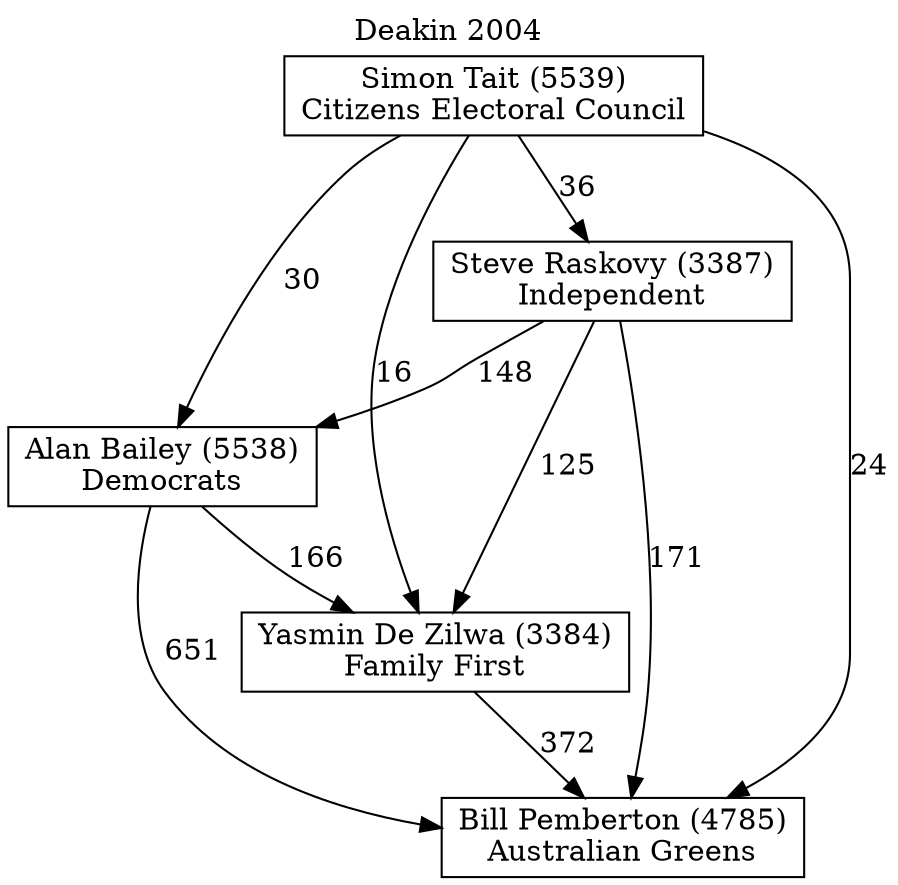 // House preference flow
digraph "Bill Pemberton (4785)_Deakin_2004" {
	graph [label="Deakin 2004" labelloc=t mclimit=10]
	node [shape=box]
	"Alan Bailey (5538)" [label="Alan Bailey (5538)
Democrats"]
	"Bill Pemberton (4785)" [label="Bill Pemberton (4785)
Australian Greens"]
	"Simon Tait (5539)" [label="Simon Tait (5539)
Citizens Electoral Council"]
	"Steve Raskovy (3387)" [label="Steve Raskovy (3387)
Independent"]
	"Yasmin De Zilwa (3384)" [label="Yasmin De Zilwa (3384)
Family First"]
	"Alan Bailey (5538)" -> "Bill Pemberton (4785)" [label=651]
	"Alan Bailey (5538)" -> "Yasmin De Zilwa (3384)" [label=166]
	"Simon Tait (5539)" -> "Alan Bailey (5538)" [label=30]
	"Simon Tait (5539)" -> "Bill Pemberton (4785)" [label=24]
	"Simon Tait (5539)" -> "Steve Raskovy (3387)" [label=36]
	"Simon Tait (5539)" -> "Yasmin De Zilwa (3384)" [label=16]
	"Steve Raskovy (3387)" -> "Alan Bailey (5538)" [label=148]
	"Steve Raskovy (3387)" -> "Bill Pemberton (4785)" [label=171]
	"Steve Raskovy (3387)" -> "Yasmin De Zilwa (3384)" [label=125]
	"Yasmin De Zilwa (3384)" -> "Bill Pemberton (4785)" [label=372]
}
